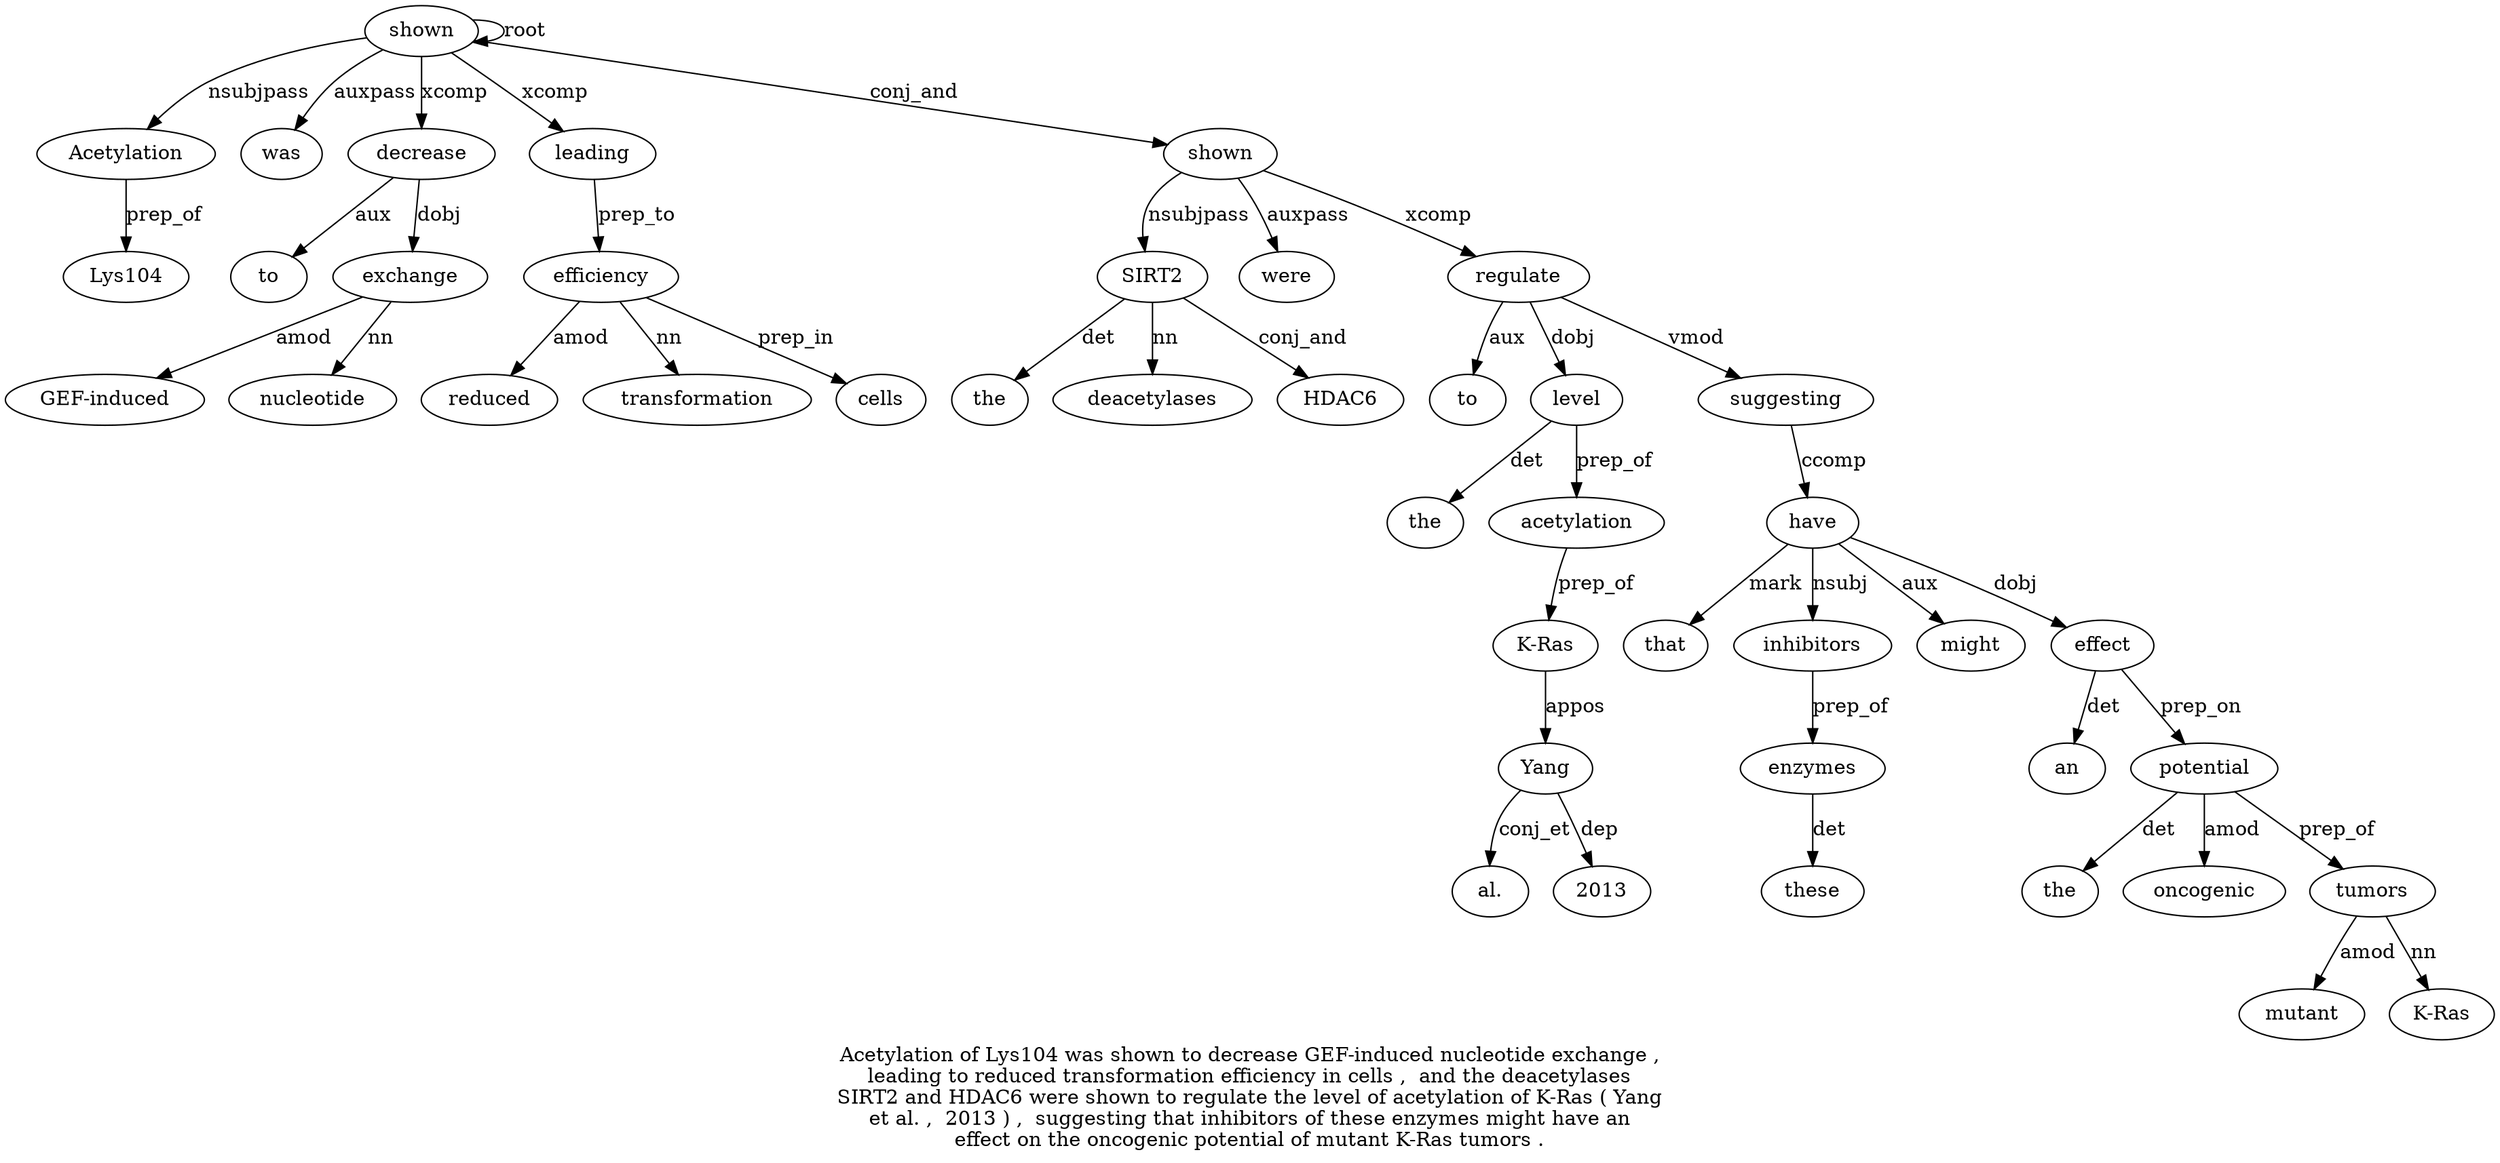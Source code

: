 digraph "Acetylation of Lys104 was shown to decrease GEF-induced nucleotide exchange ,  leading to reduced transformation efficiency in cells ,  and the deacetylases SIRT2 and HDAC6 were shown to regulate the level of acetylation of K-Ras ( Yang et al. ,  2013 ) ,  suggesting that inhibitors of these enzymes might have an effect on the oncogenic potential of mutant K-Ras tumors ." {
label="Acetylation of Lys104 was shown to decrease GEF-induced nucleotide exchange ,
leading to reduced transformation efficiency in cells ,  and the deacetylases
SIRT2 and HDAC6 were shown to regulate the level of acetylation of K-Ras ( Yang
et al. ,  2013 ) ,  suggesting that inhibitors of these enzymes might have an
effect on the oncogenic potential of mutant K-Ras tumors .";
shown5 [style=filled, fillcolor=white, label=shown];
Acetylation1 [style=filled, fillcolor=white, label=Acetylation];
shown5 -> Acetylation1  [label=nsubjpass];
Lys1043 [style=filled, fillcolor=white, label=Lys104];
Acetylation1 -> Lys1043  [label=prep_of];
was4 [style=filled, fillcolor=white, label=was];
shown5 -> was4  [label=auxpass];
shown5 -> shown5  [label=root];
decrease7 [style=filled, fillcolor=white, label=decrease];
to6 [style=filled, fillcolor=white, label=to];
decrease7 -> to6  [label=aux];
shown5 -> decrease7  [label=xcomp];
exchange10 [style=filled, fillcolor=white, label=exchange];
"GEF-induced8" [style=filled, fillcolor=white, label="GEF-induced"];
exchange10 -> "GEF-induced8"  [label=amod];
nucleotide9 [style=filled, fillcolor=white, label=nucleotide];
exchange10 -> nucleotide9  [label=nn];
decrease7 -> exchange10  [label=dobj];
leading12 [style=filled, fillcolor=white, label=leading];
shown5 -> leading12  [label=xcomp];
efficiency16 [style=filled, fillcolor=white, label=efficiency];
reduced14 [style=filled, fillcolor=white, label=reduced];
efficiency16 -> reduced14  [label=amod];
transformation15 [style=filled, fillcolor=white, label=transformation];
efficiency16 -> transformation15  [label=nn];
leading12 -> efficiency16  [label=prep_to];
cells18 [style=filled, fillcolor=white, label=cells];
efficiency16 -> cells18  [label=prep_in];
SIRT223 [style=filled, fillcolor=white, label=SIRT2];
the21 [style=filled, fillcolor=white, label=the];
SIRT223 -> the21  [label=det];
deacetylases22 [style=filled, fillcolor=white, label=deacetylases];
SIRT223 -> deacetylases22  [label=nn];
shown27 [style=filled, fillcolor=white, label=shown];
shown27 -> SIRT223  [label=nsubjpass];
HDAC625 [style=filled, fillcolor=white, label=HDAC6];
SIRT223 -> HDAC625  [label=conj_and];
were26 [style=filled, fillcolor=white, label=were];
shown27 -> were26  [label=auxpass];
shown5 -> shown27  [label=conj_and];
regulate29 [style=filled, fillcolor=white, label=regulate];
to28 [style=filled, fillcolor=white, label=to];
regulate29 -> to28  [label=aux];
shown27 -> regulate29  [label=xcomp];
level31 [style=filled, fillcolor=white, label=level];
the30 [style=filled, fillcolor=white, label=the];
level31 -> the30  [label=det];
regulate29 -> level31  [label=dobj];
acetylation33 [style=filled, fillcolor=white, label=acetylation];
level31 -> acetylation33  [label=prep_of];
"K-Ras35" [style=filled, fillcolor=white, label="K-Ras"];
acetylation33 -> "K-Ras35"  [label=prep_of];
Yang37 [style=filled, fillcolor=white, label=Yang];
"K-Ras35" -> Yang37  [label=appos];
"al.39" [style=filled, fillcolor=white, label="al."];
Yang37 -> "al.39"  [label=conj_et];
20134 [style=filled, fillcolor=white, label=2013];
Yang37 -> 20134  [label=dep];
suggesting44 [style=filled, fillcolor=white, label=suggesting];
regulate29 -> suggesting44  [label=vmod];
have51 [style=filled, fillcolor=white, label=have];
that45 [style=filled, fillcolor=white, label=that];
have51 -> that45  [label=mark];
inhibitors46 [style=filled, fillcolor=white, label=inhibitors];
have51 -> inhibitors46  [label=nsubj];
enzymes49 [style=filled, fillcolor=white, label=enzymes];
these48 [style=filled, fillcolor=white, label=these];
enzymes49 -> these48  [label=det];
inhibitors46 -> enzymes49  [label=prep_of];
might50 [style=filled, fillcolor=white, label=might];
have51 -> might50  [label=aux];
suggesting44 -> have51  [label=ccomp];
effect53 [style=filled, fillcolor=white, label=effect];
an52 [style=filled, fillcolor=white, label=an];
effect53 -> an52  [label=det];
have51 -> effect53  [label=dobj];
potential57 [style=filled, fillcolor=white, label=potential];
the55 [style=filled, fillcolor=white, label=the];
potential57 -> the55  [label=det];
oncogenic56 [style=filled, fillcolor=white, label=oncogenic];
potential57 -> oncogenic56  [label=amod];
effect53 -> potential57  [label=prep_on];
tumors61 [style=filled, fillcolor=white, label=tumors];
mutant59 [style=filled, fillcolor=white, label=mutant];
tumors61 -> mutant59  [label=amod];
"K-Ras60" [style=filled, fillcolor=white, label="K-Ras"];
tumors61 -> "K-Ras60"  [label=nn];
potential57 -> tumors61  [label=prep_of];
}
